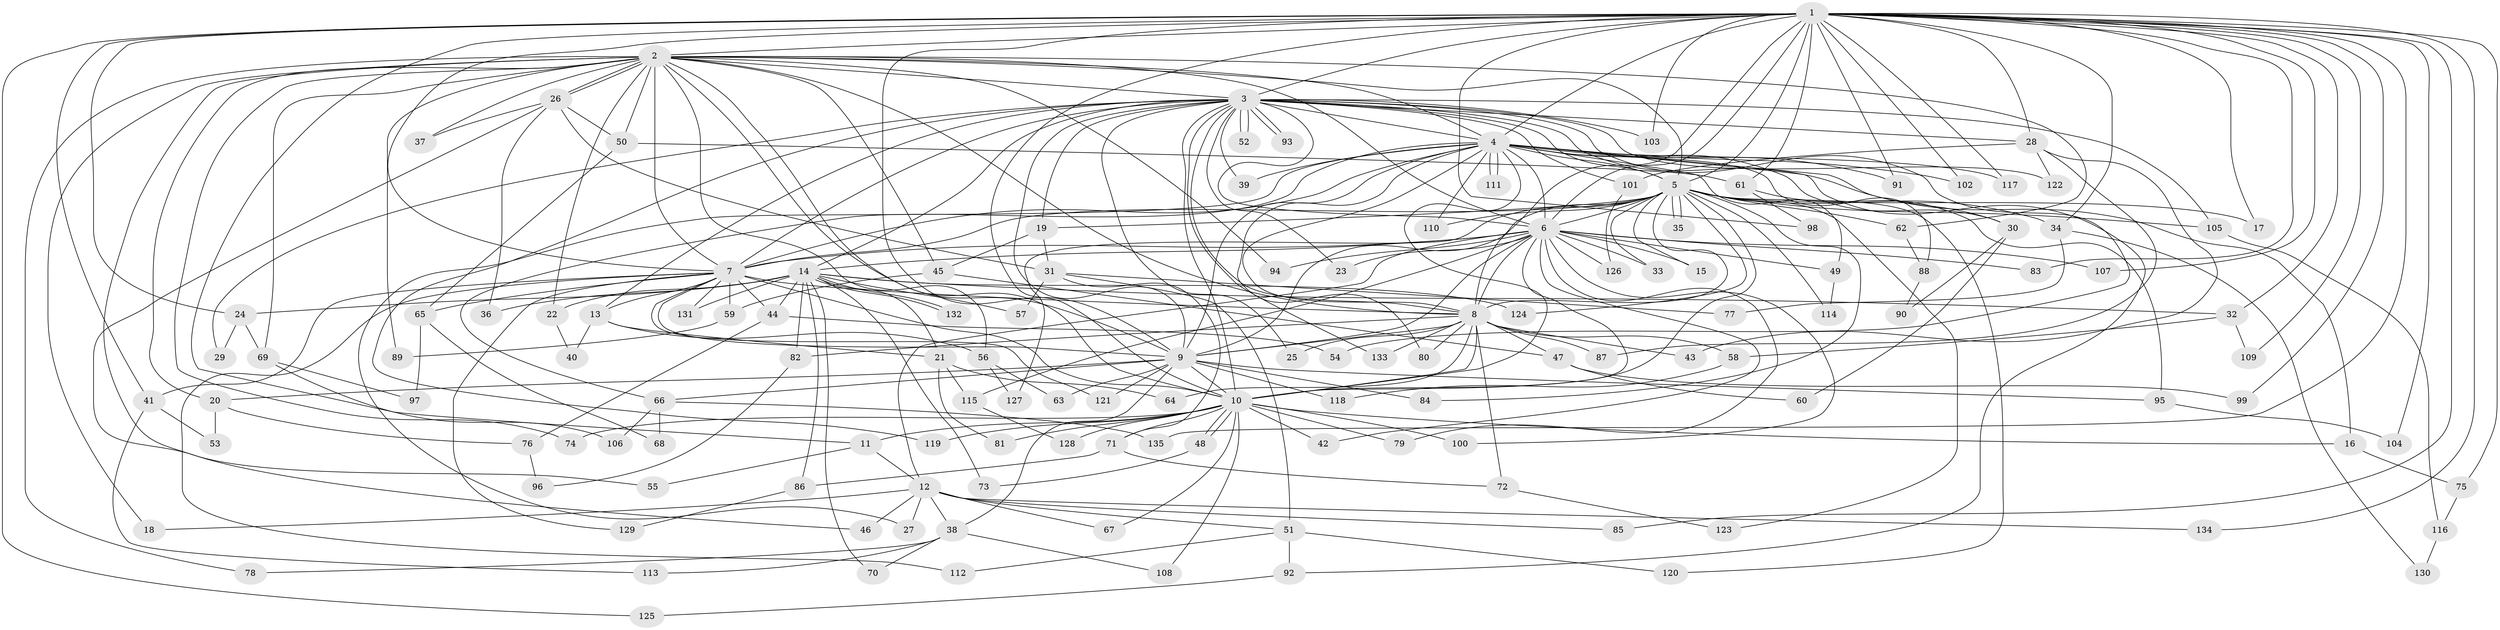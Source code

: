 // Generated by graph-tools (version 1.1) at 2025/14/03/09/25 04:14:10]
// undirected, 135 vertices, 295 edges
graph export_dot {
graph [start="1"]
  node [color=gray90,style=filled];
  1;
  2;
  3;
  4;
  5;
  6;
  7;
  8;
  9;
  10;
  11;
  12;
  13;
  14;
  15;
  16;
  17;
  18;
  19;
  20;
  21;
  22;
  23;
  24;
  25;
  26;
  27;
  28;
  29;
  30;
  31;
  32;
  33;
  34;
  35;
  36;
  37;
  38;
  39;
  40;
  41;
  42;
  43;
  44;
  45;
  46;
  47;
  48;
  49;
  50;
  51;
  52;
  53;
  54;
  55;
  56;
  57;
  58;
  59;
  60;
  61;
  62;
  63;
  64;
  65;
  66;
  67;
  68;
  69;
  70;
  71;
  72;
  73;
  74;
  75;
  76;
  77;
  78;
  79;
  80;
  81;
  82;
  83;
  84;
  85;
  86;
  87;
  88;
  89;
  90;
  91;
  92;
  93;
  94;
  95;
  96;
  97;
  98;
  99;
  100;
  101;
  102;
  103;
  104;
  105;
  106;
  107;
  108;
  109;
  110;
  111;
  112;
  113;
  114;
  115;
  116;
  117;
  118;
  119;
  120;
  121;
  122;
  123;
  124;
  125;
  126;
  127;
  128;
  129;
  130;
  131;
  132;
  133;
  134;
  135;
  1 -- 2;
  1 -- 3;
  1 -- 4;
  1 -- 5;
  1 -- 6;
  1 -- 7;
  1 -- 8;
  1 -- 9;
  1 -- 10;
  1 -- 11;
  1 -- 17;
  1 -- 24;
  1 -- 28;
  1 -- 32;
  1 -- 34;
  1 -- 41;
  1 -- 61;
  1 -- 75;
  1 -- 83;
  1 -- 85;
  1 -- 91;
  1 -- 98;
  1 -- 99;
  1 -- 102;
  1 -- 103;
  1 -- 104;
  1 -- 107;
  1 -- 109;
  1 -- 117;
  1 -- 125;
  1 -- 134;
  1 -- 135;
  2 -- 3;
  2 -- 4;
  2 -- 5;
  2 -- 6;
  2 -- 7;
  2 -- 8;
  2 -- 9;
  2 -- 10;
  2 -- 18;
  2 -- 20;
  2 -- 22;
  2 -- 26;
  2 -- 26;
  2 -- 37;
  2 -- 45;
  2 -- 50;
  2 -- 55;
  2 -- 56;
  2 -- 62;
  2 -- 69;
  2 -- 74;
  2 -- 78;
  2 -- 89;
  2 -- 94;
  3 -- 4;
  3 -- 5;
  3 -- 6;
  3 -- 7;
  3 -- 8;
  3 -- 9;
  3 -- 10;
  3 -- 13;
  3 -- 14;
  3 -- 19;
  3 -- 23;
  3 -- 25;
  3 -- 28;
  3 -- 29;
  3 -- 30;
  3 -- 39;
  3 -- 52;
  3 -- 52;
  3 -- 54;
  3 -- 93;
  3 -- 93;
  3 -- 101;
  3 -- 103;
  3 -- 105;
  3 -- 119;
  3 -- 122;
  3 -- 133;
  4 -- 5;
  4 -- 6;
  4 -- 7;
  4 -- 8;
  4 -- 9;
  4 -- 10;
  4 -- 16;
  4 -- 27;
  4 -- 30;
  4 -- 39;
  4 -- 49;
  4 -- 66;
  4 -- 80;
  4 -- 88;
  4 -- 91;
  4 -- 92;
  4 -- 102;
  4 -- 110;
  4 -- 111;
  4 -- 111;
  4 -- 117;
  5 -- 6;
  5 -- 7;
  5 -- 8;
  5 -- 9;
  5 -- 10;
  5 -- 15;
  5 -- 17;
  5 -- 19;
  5 -- 33;
  5 -- 34;
  5 -- 35;
  5 -- 35;
  5 -- 62;
  5 -- 84;
  5 -- 105;
  5 -- 110;
  5 -- 114;
  5 -- 120;
  5 -- 123;
  5 -- 124;
  5 -- 127;
  6 -- 7;
  6 -- 8;
  6 -- 9;
  6 -- 10;
  6 -- 12;
  6 -- 14;
  6 -- 15;
  6 -- 23;
  6 -- 33;
  6 -- 42;
  6 -- 49;
  6 -- 79;
  6 -- 83;
  6 -- 94;
  6 -- 100;
  6 -- 107;
  6 -- 115;
  6 -- 126;
  7 -- 8;
  7 -- 9;
  7 -- 10;
  7 -- 13;
  7 -- 41;
  7 -- 44;
  7 -- 59;
  7 -- 65;
  7 -- 112;
  7 -- 121;
  7 -- 129;
  7 -- 131;
  8 -- 9;
  8 -- 10;
  8 -- 25;
  8 -- 43;
  8 -- 47;
  8 -- 58;
  8 -- 64;
  8 -- 72;
  8 -- 80;
  8 -- 82;
  8 -- 87;
  8 -- 133;
  9 -- 10;
  9 -- 20;
  9 -- 38;
  9 -- 63;
  9 -- 66;
  9 -- 84;
  9 -- 95;
  9 -- 118;
  9 -- 121;
  10 -- 11;
  10 -- 16;
  10 -- 42;
  10 -- 48;
  10 -- 48;
  10 -- 67;
  10 -- 71;
  10 -- 74;
  10 -- 79;
  10 -- 81;
  10 -- 100;
  10 -- 108;
  10 -- 119;
  10 -- 128;
  11 -- 12;
  11 -- 55;
  12 -- 18;
  12 -- 27;
  12 -- 38;
  12 -- 46;
  12 -- 51;
  12 -- 67;
  12 -- 85;
  12 -- 134;
  13 -- 21;
  13 -- 40;
  13 -- 56;
  14 -- 21;
  14 -- 22;
  14 -- 24;
  14 -- 32;
  14 -- 36;
  14 -- 44;
  14 -- 57;
  14 -- 70;
  14 -- 73;
  14 -- 82;
  14 -- 86;
  14 -- 124;
  14 -- 131;
  14 -- 132;
  14 -- 132;
  16 -- 75;
  19 -- 31;
  19 -- 45;
  20 -- 53;
  20 -- 76;
  21 -- 64;
  21 -- 81;
  21 -- 115;
  22 -- 40;
  24 -- 29;
  24 -- 69;
  26 -- 31;
  26 -- 36;
  26 -- 37;
  26 -- 46;
  26 -- 50;
  28 -- 43;
  28 -- 87;
  28 -- 101;
  28 -- 122;
  30 -- 60;
  30 -- 90;
  31 -- 51;
  31 -- 57;
  31 -- 71;
  31 -- 77;
  32 -- 58;
  32 -- 109;
  34 -- 77;
  34 -- 130;
  38 -- 70;
  38 -- 78;
  38 -- 108;
  38 -- 113;
  41 -- 53;
  41 -- 113;
  44 -- 54;
  44 -- 76;
  45 -- 47;
  45 -- 59;
  47 -- 60;
  47 -- 99;
  48 -- 73;
  49 -- 114;
  50 -- 61;
  50 -- 65;
  51 -- 92;
  51 -- 112;
  51 -- 120;
  56 -- 63;
  56 -- 127;
  58 -- 118;
  59 -- 89;
  61 -- 95;
  61 -- 98;
  62 -- 88;
  65 -- 68;
  65 -- 97;
  66 -- 68;
  66 -- 106;
  66 -- 135;
  69 -- 97;
  69 -- 106;
  71 -- 72;
  71 -- 86;
  72 -- 123;
  75 -- 116;
  76 -- 96;
  82 -- 96;
  86 -- 129;
  88 -- 90;
  92 -- 125;
  95 -- 104;
  101 -- 126;
  105 -- 116;
  115 -- 128;
  116 -- 130;
}
